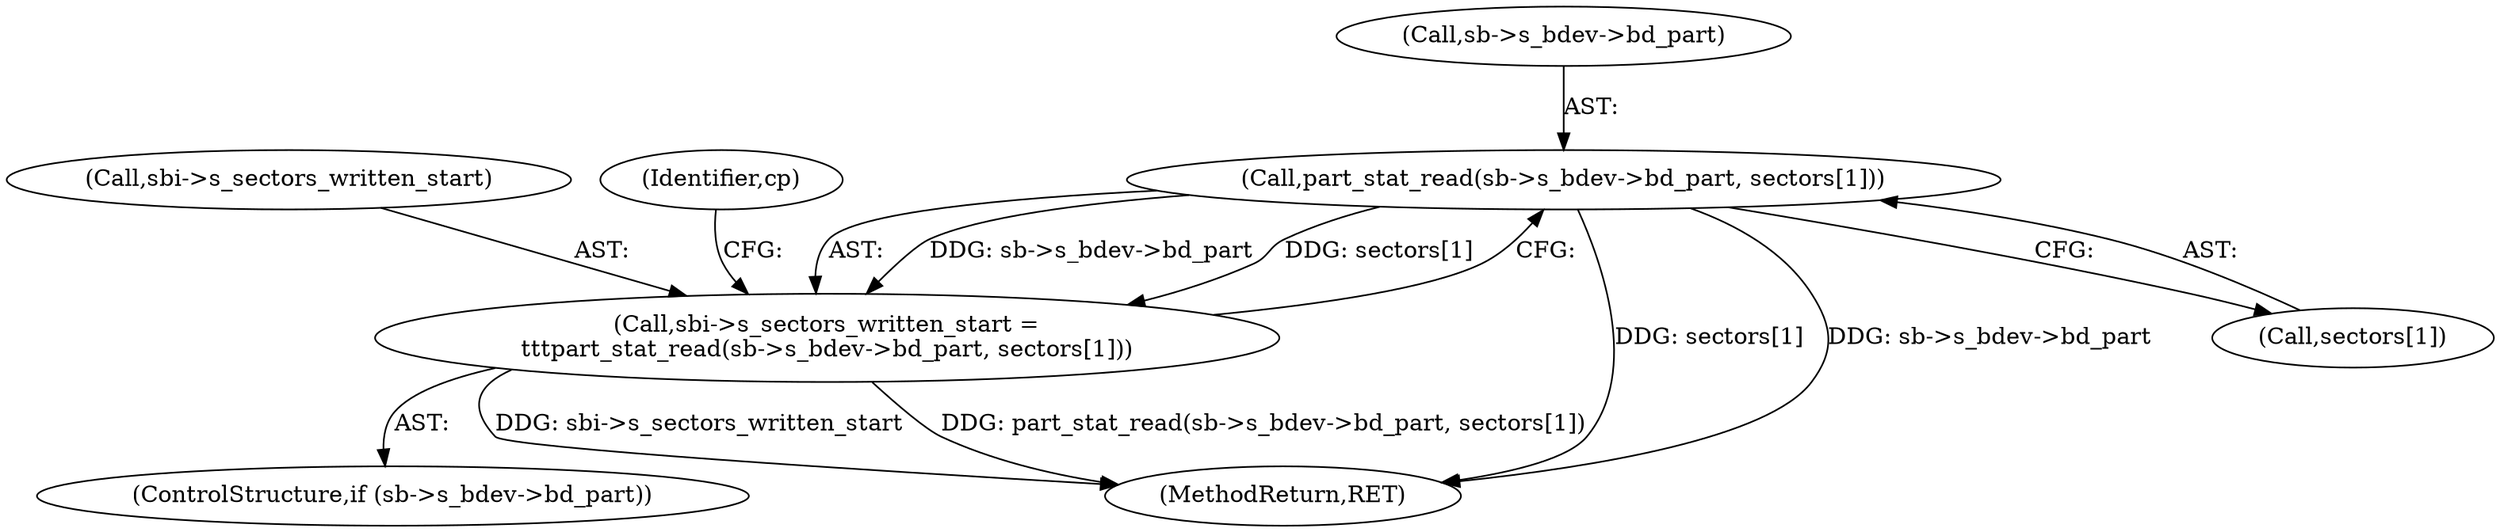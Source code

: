 digraph "0_linux_0449641130f5652b344ef6fa39fa019d7e94660a@API" {
"1000242" [label="(Call,part_stat_read(sb->s_bdev->bd_part, sectors[1]))"];
"1000238" [label="(Call,sbi->s_sectors_written_start =\n\t\t\tpart_stat_read(sb->s_bdev->bd_part, sectors[1]))"];
"1000238" [label="(Call,sbi->s_sectors_written_start =\n\t\t\tpart_stat_read(sb->s_bdev->bd_part, sectors[1]))"];
"1000232" [label="(ControlStructure,if (sb->s_bdev->bd_part))"];
"1000239" [label="(Call,sbi->s_sectors_written_start)"];
"1000253" [label="(Identifier,cp)"];
"1000243" [label="(Call,sb->s_bdev->bd_part)"];
"1000242" [label="(Call,part_stat_read(sb->s_bdev->bd_part, sectors[1]))"];
"1002222" [label="(MethodReturn,RET)"];
"1000248" [label="(Call,sectors[1])"];
"1000242" -> "1000238"  [label="AST: "];
"1000242" -> "1000248"  [label="CFG: "];
"1000243" -> "1000242"  [label="AST: "];
"1000248" -> "1000242"  [label="AST: "];
"1000238" -> "1000242"  [label="CFG: "];
"1000242" -> "1002222"  [label="DDG: sectors[1]"];
"1000242" -> "1002222"  [label="DDG: sb->s_bdev->bd_part"];
"1000242" -> "1000238"  [label="DDG: sb->s_bdev->bd_part"];
"1000242" -> "1000238"  [label="DDG: sectors[1]"];
"1000238" -> "1000232"  [label="AST: "];
"1000239" -> "1000238"  [label="AST: "];
"1000253" -> "1000238"  [label="CFG: "];
"1000238" -> "1002222"  [label="DDG: sbi->s_sectors_written_start"];
"1000238" -> "1002222"  [label="DDG: part_stat_read(sb->s_bdev->bd_part, sectors[1])"];
}
